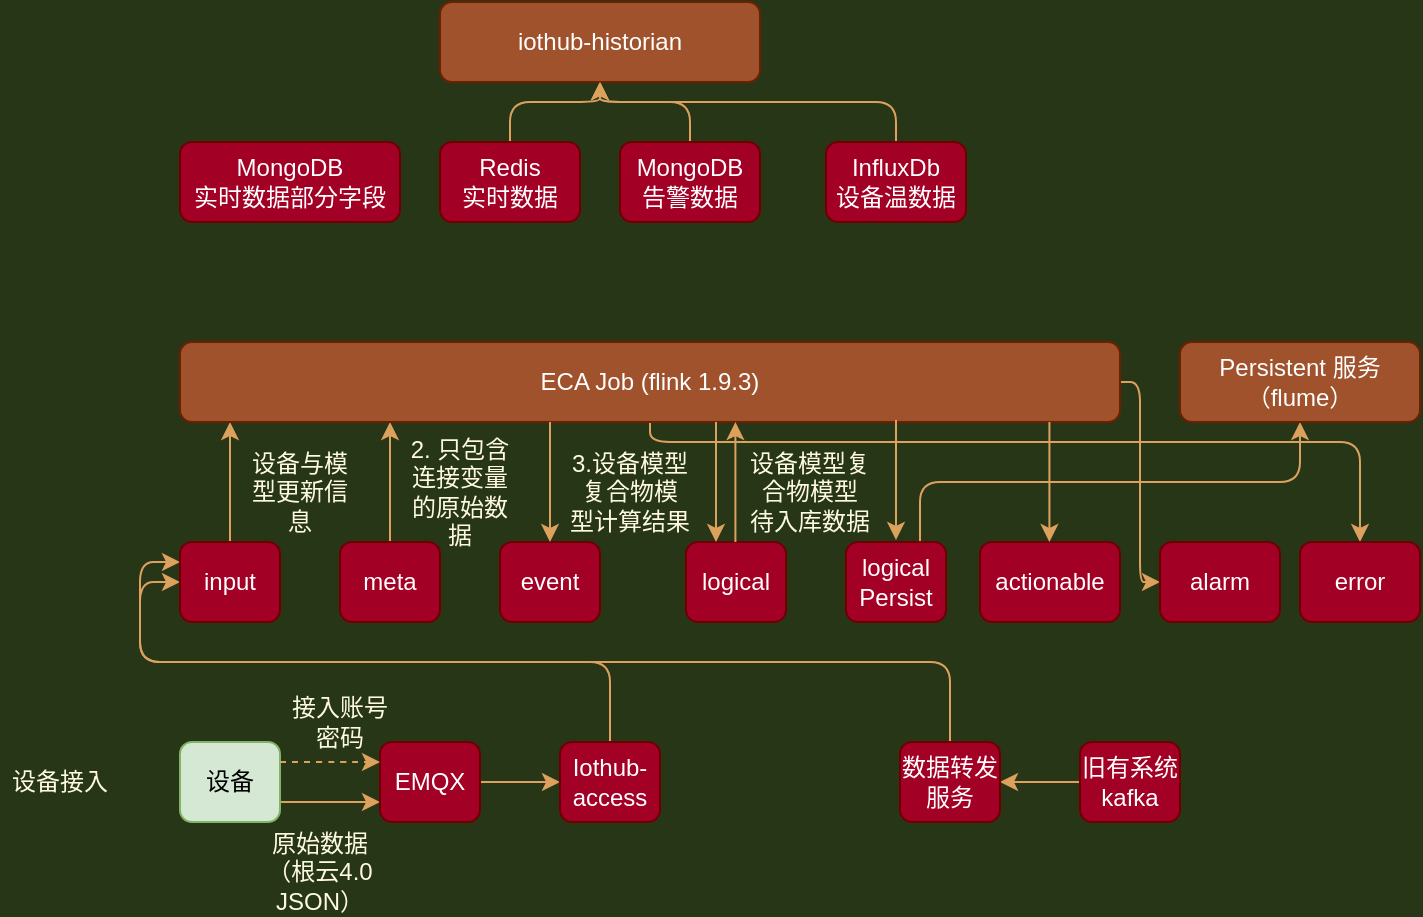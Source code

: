 <mxfile version="15.9.4" type="github">
  <diagram id="C5RBs43oDa-KdzZeNtuy" name="Page-1">
    <mxGraphModel dx="782" dy="492" grid="1" gridSize="10" guides="1" tooltips="1" connect="1" arrows="1" fold="1" page="1" pageScale="1" pageWidth="827" pageHeight="1169" background="#283618" math="0" shadow="0">
      <root>
        <mxCell id="WIyWlLk6GJQsqaUBKTNV-0" />
        <mxCell id="WIyWlLk6GJQsqaUBKTNV-1" parent="WIyWlLk6GJQsqaUBKTNV-0" />
        <mxCell id="RFZWcq1JmblGPQvrDvfW-0" value="" style="edgeStyle=orthogonalEdgeStyle;curved=0;rounded=1;sketch=0;orthogonalLoop=1;jettySize=auto;html=1;fontColor=#FEFAE0;strokeColor=#DDA15E;fillColor=#BC6C25;" edge="1" parent="WIyWlLk6GJQsqaUBKTNV-1" source="RFZWcq1JmblGPQvrDvfW-1" target="RFZWcq1JmblGPQvrDvfW-4">
          <mxGeometry relative="1" as="geometry">
            <Array as="points">
              <mxPoint x="380" y="410" />
              <mxPoint x="380" y="410" />
            </Array>
          </mxGeometry>
        </mxCell>
        <mxCell id="RFZWcq1JmblGPQvrDvfW-1" value="设备" style="rounded=1;whiteSpace=wrap;html=1;fontSize=12;glass=0;strokeWidth=1;shadow=0;fillColor=#d5e8d4;strokeColor=#82b366;" vertex="1" parent="WIyWlLk6GJQsqaUBKTNV-1">
          <mxGeometry x="300" y="380" width="50" height="40" as="geometry" />
        </mxCell>
        <mxCell id="RFZWcq1JmblGPQvrDvfW-2" value="设备接入" style="text;html=1;strokeColor=none;fillColor=none;align=center;verticalAlign=middle;whiteSpace=wrap;rounded=0;sketch=0;fontColor=#FEFAE0;" vertex="1" parent="WIyWlLk6GJQsqaUBKTNV-1">
          <mxGeometry x="210" y="385" width="60" height="30" as="geometry" />
        </mxCell>
        <mxCell id="RFZWcq1JmblGPQvrDvfW-3" value="" style="edgeStyle=orthogonalEdgeStyle;curved=0;rounded=1;sketch=0;orthogonalLoop=1;jettySize=auto;html=1;fontColor=#FEFAE0;strokeColor=#DDA15E;fillColor=#BC6C25;" edge="1" parent="WIyWlLk6GJQsqaUBKTNV-1" source="RFZWcq1JmblGPQvrDvfW-4" target="RFZWcq1JmblGPQvrDvfW-9">
          <mxGeometry relative="1" as="geometry" />
        </mxCell>
        <mxCell id="RFZWcq1JmblGPQvrDvfW-4" value="EMQX" style="rounded=1;whiteSpace=wrap;html=1;fontSize=12;glass=0;strokeWidth=1;shadow=0;fillColor=#a20025;strokeColor=#6F0000;fontColor=#ffffff;" vertex="1" parent="WIyWlLk6GJQsqaUBKTNV-1">
          <mxGeometry x="400" y="380" width="50" height="40" as="geometry" />
        </mxCell>
        <mxCell id="RFZWcq1JmblGPQvrDvfW-5" value="" style="edgeStyle=orthogonalEdgeStyle;curved=0;rounded=1;sketch=0;orthogonalLoop=1;jettySize=auto;html=1;fontColor=#FEFAE0;strokeColor=#DDA15E;fillColor=#BC6C25;dashed=1;" edge="1" parent="WIyWlLk6GJQsqaUBKTNV-1">
          <mxGeometry relative="1" as="geometry">
            <mxPoint x="350" y="390" as="sourcePoint" />
            <mxPoint x="400" y="390" as="targetPoint" />
            <Array as="points">
              <mxPoint x="380" y="390" />
              <mxPoint x="380" y="390" />
            </Array>
          </mxGeometry>
        </mxCell>
        <mxCell id="RFZWcq1JmblGPQvrDvfW-6" value="接入账号密码" style="text;html=1;strokeColor=none;fillColor=none;align=center;verticalAlign=middle;whiteSpace=wrap;rounded=0;sketch=0;fontColor=#FEFAE0;" vertex="1" parent="WIyWlLk6GJQsqaUBKTNV-1">
          <mxGeometry x="350" y="355" width="60" height="30" as="geometry" />
        </mxCell>
        <mxCell id="RFZWcq1JmblGPQvrDvfW-7" value="原始数据（根云4.0 JSON）" style="text;html=1;strokeColor=none;fillColor=none;align=center;verticalAlign=middle;whiteSpace=wrap;rounded=0;sketch=0;fontColor=#FEFAE0;" vertex="1" parent="WIyWlLk6GJQsqaUBKTNV-1">
          <mxGeometry x="340" y="430" width="60" height="30" as="geometry" />
        </mxCell>
        <mxCell id="RFZWcq1JmblGPQvrDvfW-8" style="edgeStyle=orthogonalEdgeStyle;curved=0;rounded=1;sketch=0;orthogonalLoop=1;jettySize=auto;html=1;entryX=0;entryY=0.25;entryDx=0;entryDy=0;fontColor=#FEFAE0;strokeColor=#DDA15E;fillColor=#BC6C25;" edge="1" parent="WIyWlLk6GJQsqaUBKTNV-1" source="RFZWcq1JmblGPQvrDvfW-9" target="RFZWcq1JmblGPQvrDvfW-15">
          <mxGeometry relative="1" as="geometry">
            <Array as="points">
              <mxPoint x="515" y="340" />
              <mxPoint x="280" y="340" />
              <mxPoint x="280" y="290" />
            </Array>
          </mxGeometry>
        </mxCell>
        <mxCell id="RFZWcq1JmblGPQvrDvfW-9" value="Iothub-access" style="rounded=1;whiteSpace=wrap;html=1;fontSize=12;glass=0;strokeWidth=1;shadow=0;fillColor=#a20025;strokeColor=#6F0000;fontColor=#ffffff;" vertex="1" parent="WIyWlLk6GJQsqaUBKTNV-1">
          <mxGeometry x="490" y="380" width="50" height="40" as="geometry" />
        </mxCell>
        <mxCell id="RFZWcq1JmblGPQvrDvfW-10" value="" style="edgeStyle=orthogonalEdgeStyle;curved=0;rounded=1;sketch=0;orthogonalLoop=1;jettySize=auto;html=1;fontColor=#FEFAE0;strokeColor=#DDA15E;fillColor=#BC6C25;" edge="1" parent="WIyWlLk6GJQsqaUBKTNV-1" source="RFZWcq1JmblGPQvrDvfW-11" target="RFZWcq1JmblGPQvrDvfW-13">
          <mxGeometry relative="1" as="geometry" />
        </mxCell>
        <mxCell id="RFZWcq1JmblGPQvrDvfW-11" value="旧有系统kafka" style="rounded=1;whiteSpace=wrap;html=1;fontSize=12;glass=0;strokeWidth=1;shadow=0;fillColor=#a20025;strokeColor=#6F0000;fontColor=#ffffff;" vertex="1" parent="WIyWlLk6GJQsqaUBKTNV-1">
          <mxGeometry x="750" y="380" width="50" height="40" as="geometry" />
        </mxCell>
        <mxCell id="RFZWcq1JmblGPQvrDvfW-12" style="edgeStyle=orthogonalEdgeStyle;curved=0;rounded=1;sketch=0;orthogonalLoop=1;jettySize=auto;html=1;entryX=0;entryY=0.5;entryDx=0;entryDy=0;fontColor=#FEFAE0;strokeColor=#DDA15E;fillColor=#BC6C25;" edge="1" parent="WIyWlLk6GJQsqaUBKTNV-1" source="RFZWcq1JmblGPQvrDvfW-13" target="RFZWcq1JmblGPQvrDvfW-15">
          <mxGeometry relative="1" as="geometry">
            <Array as="points">
              <mxPoint x="685" y="340" />
              <mxPoint x="280" y="340" />
              <mxPoint x="280" y="300" />
            </Array>
          </mxGeometry>
        </mxCell>
        <mxCell id="RFZWcq1JmblGPQvrDvfW-13" value="数据转发服务" style="rounded=1;whiteSpace=wrap;html=1;fontSize=12;glass=0;strokeWidth=1;shadow=0;fillColor=#a20025;strokeColor=#6F0000;fontColor=#ffffff;" vertex="1" parent="WIyWlLk6GJQsqaUBKTNV-1">
          <mxGeometry x="660" y="380" width="50" height="40" as="geometry" />
        </mxCell>
        <mxCell id="RFZWcq1JmblGPQvrDvfW-14" value="" style="edgeStyle=orthogonalEdgeStyle;curved=0;rounded=1;sketch=0;orthogonalLoop=1;jettySize=auto;html=1;fontColor=#FEFAE0;strokeColor=#DDA15E;fillColor=#BC6C25;" edge="1" parent="WIyWlLk6GJQsqaUBKTNV-1" source="RFZWcq1JmblGPQvrDvfW-15" target="RFZWcq1JmblGPQvrDvfW-25">
          <mxGeometry relative="1" as="geometry">
            <Array as="points">
              <mxPoint x="325" y="230" />
              <mxPoint x="325" y="230" />
            </Array>
          </mxGeometry>
        </mxCell>
        <mxCell id="RFZWcq1JmblGPQvrDvfW-15" value="input" style="rounded=1;whiteSpace=wrap;html=1;fontSize=12;glass=0;strokeWidth=1;shadow=0;fillColor=#a20025;strokeColor=#6F0000;fontColor=#ffffff;" vertex="1" parent="WIyWlLk6GJQsqaUBKTNV-1">
          <mxGeometry x="300" y="280" width="50" height="40" as="geometry" />
        </mxCell>
        <mxCell id="RFZWcq1JmblGPQvrDvfW-16" value="" style="edgeStyle=orthogonalEdgeStyle;curved=0;rounded=1;sketch=0;orthogonalLoop=1;jettySize=auto;html=1;fontColor=#FEFAE0;strokeColor=#DDA15E;fillColor=#BC6C25;" edge="1" parent="WIyWlLk6GJQsqaUBKTNV-1" source="RFZWcq1JmblGPQvrDvfW-17" target="RFZWcq1JmblGPQvrDvfW-25">
          <mxGeometry relative="1" as="geometry">
            <Array as="points">
              <mxPoint x="405" y="230" />
              <mxPoint x="405" y="230" />
            </Array>
          </mxGeometry>
        </mxCell>
        <mxCell id="RFZWcq1JmblGPQvrDvfW-17" value="meta" style="rounded=1;whiteSpace=wrap;html=1;fontSize=12;glass=0;strokeWidth=1;shadow=0;fillColor=#a20025;strokeColor=#6F0000;fontColor=#ffffff;" vertex="1" parent="WIyWlLk6GJQsqaUBKTNV-1">
          <mxGeometry x="380" y="280" width="50" height="40" as="geometry" />
        </mxCell>
        <mxCell id="RFZWcq1JmblGPQvrDvfW-18" value="event" style="rounded=1;whiteSpace=wrap;html=1;fontSize=12;glass=0;strokeWidth=1;shadow=0;fillColor=#a20025;strokeColor=#6F0000;fontColor=#ffffff;" vertex="1" parent="WIyWlLk6GJQsqaUBKTNV-1">
          <mxGeometry x="460" y="280" width="50" height="40" as="geometry" />
        </mxCell>
        <mxCell id="RFZWcq1JmblGPQvrDvfW-19" value="logical" style="rounded=1;whiteSpace=wrap;html=1;fontSize=12;glass=0;strokeWidth=1;shadow=0;fillColor=#a20025;strokeColor=#6F0000;fontColor=#ffffff;" vertex="1" parent="WIyWlLk6GJQsqaUBKTNV-1">
          <mxGeometry x="553" y="280" width="50" height="40" as="geometry" />
        </mxCell>
        <mxCell id="RFZWcq1JmblGPQvrDvfW-20" style="edgeStyle=orthogonalEdgeStyle;rounded=1;sketch=0;orthogonalLoop=1;jettySize=auto;html=1;entryX=0.5;entryY=1;entryDx=0;entryDy=0;fontColor=#FEFAE0;strokeColor=#DDA15E;fillColor=#BC6C25;" edge="1" parent="WIyWlLk6GJQsqaUBKTNV-1" source="RFZWcq1JmblGPQvrDvfW-21" target="RFZWcq1JmblGPQvrDvfW-26">
          <mxGeometry relative="1" as="geometry">
            <Array as="points">
              <mxPoint x="670" y="250" />
              <mxPoint x="860" y="250" />
            </Array>
          </mxGeometry>
        </mxCell>
        <mxCell id="RFZWcq1JmblGPQvrDvfW-21" value="logical Persist" style="rounded=1;whiteSpace=wrap;html=1;fontSize=12;glass=0;strokeWidth=1;shadow=0;fillColor=#a20025;strokeColor=#6F0000;fontColor=#ffffff;" vertex="1" parent="WIyWlLk6GJQsqaUBKTNV-1">
          <mxGeometry x="633" y="280" width="50" height="40" as="geometry" />
        </mxCell>
        <mxCell id="RFZWcq1JmblGPQvrDvfW-22" value="actionable" style="rounded=1;whiteSpace=wrap;html=1;fontSize=12;glass=0;strokeWidth=1;shadow=0;fillColor=#a20025;strokeColor=#6F0000;fontColor=#ffffff;" vertex="1" parent="WIyWlLk6GJQsqaUBKTNV-1">
          <mxGeometry x="700" y="280" width="70" height="40" as="geometry" />
        </mxCell>
        <mxCell id="RFZWcq1JmblGPQvrDvfW-23" style="edgeStyle=orthogonalEdgeStyle;sketch=0;orthogonalLoop=1;jettySize=auto;html=1;entryX=0;entryY=0.5;entryDx=0;entryDy=0;fontColor=#FEFAE0;strokeColor=#DDA15E;fillColor=#BC6C25;rounded=1;" edge="1" parent="WIyWlLk6GJQsqaUBKTNV-1" source="RFZWcq1JmblGPQvrDvfW-25" target="RFZWcq1JmblGPQvrDvfW-36">
          <mxGeometry relative="1" as="geometry">
            <Array as="points">
              <mxPoint x="780" y="200" />
              <mxPoint x="780" y="300" />
            </Array>
          </mxGeometry>
        </mxCell>
        <mxCell id="RFZWcq1JmblGPQvrDvfW-24" style="edgeStyle=orthogonalEdgeStyle;rounded=1;sketch=0;orthogonalLoop=1;jettySize=auto;html=1;entryX=0.5;entryY=0;entryDx=0;entryDy=0;fontColor=#FEFAE0;strokeColor=#DDA15E;fillColor=#BC6C25;" edge="1" parent="WIyWlLk6GJQsqaUBKTNV-1" source="RFZWcq1JmblGPQvrDvfW-25" target="RFZWcq1JmblGPQvrDvfW-37">
          <mxGeometry relative="1" as="geometry">
            <Array as="points">
              <mxPoint x="535" y="230" />
              <mxPoint x="890" y="230" />
            </Array>
          </mxGeometry>
        </mxCell>
        <mxCell id="RFZWcq1JmblGPQvrDvfW-25" value="ECA Job (flink 1.9.3)" style="rounded=1;whiteSpace=wrap;html=1;fontSize=12;glass=0;strokeWidth=1;shadow=0;fillColor=#a0522d;strokeColor=#6D1F00;fontColor=#ffffff;" vertex="1" parent="WIyWlLk6GJQsqaUBKTNV-1">
          <mxGeometry x="300" y="180" width="470" height="40" as="geometry" />
        </mxCell>
        <mxCell id="RFZWcq1JmblGPQvrDvfW-26" value="Persistent 服务（flume）" style="rounded=1;whiteSpace=wrap;html=1;fontSize=12;glass=0;strokeWidth=1;shadow=0;fillColor=#a0522d;strokeColor=#6D1F00;fontColor=#ffffff;" vertex="1" parent="WIyWlLk6GJQsqaUBKTNV-1">
          <mxGeometry x="800" y="180" width="120" height="40" as="geometry" />
        </mxCell>
        <mxCell id="RFZWcq1JmblGPQvrDvfW-27" value="设备与模型更新信息" style="text;html=1;strokeColor=none;fillColor=none;align=center;verticalAlign=middle;whiteSpace=wrap;rounded=0;sketch=0;fontColor=#FEFAE0;" vertex="1" parent="WIyWlLk6GJQsqaUBKTNV-1">
          <mxGeometry x="330" y="240" width="60" height="30" as="geometry" />
        </mxCell>
        <mxCell id="RFZWcq1JmblGPQvrDvfW-28" value="2. 只包含连接变量的原始数据" style="text;html=1;strokeColor=none;fillColor=none;align=center;verticalAlign=middle;whiteSpace=wrap;rounded=0;sketch=0;fontColor=#FEFAE0;" vertex="1" parent="WIyWlLk6GJQsqaUBKTNV-1">
          <mxGeometry x="410" y="240" width="60" height="30" as="geometry" />
        </mxCell>
        <mxCell id="RFZWcq1JmblGPQvrDvfW-29" value="" style="edgeStyle=orthogonalEdgeStyle;curved=0;rounded=1;sketch=0;orthogonalLoop=1;jettySize=auto;html=1;fontColor=#FEFAE0;strokeColor=#DDA15E;fillColor=#BC6C25;entryX=0.5;entryY=0;entryDx=0;entryDy=0;" edge="1" parent="WIyWlLk6GJQsqaUBKTNV-1" target="RFZWcq1JmblGPQvrDvfW-18">
          <mxGeometry relative="1" as="geometry">
            <mxPoint x="485" y="220" as="sourcePoint" />
            <mxPoint x="530" y="250" as="targetPoint" />
            <Array as="points">
              <mxPoint x="485" y="220" />
            </Array>
          </mxGeometry>
        </mxCell>
        <mxCell id="RFZWcq1JmblGPQvrDvfW-30" value="3.设备模型复合物模&lt;br&gt;型计算结果" style="text;html=1;strokeColor=none;fillColor=none;align=center;verticalAlign=middle;whiteSpace=wrap;rounded=0;sketch=0;fontColor=#FEFAE0;" vertex="1" parent="WIyWlLk6GJQsqaUBKTNV-1">
          <mxGeometry x="490" y="240" width="70" height="30" as="geometry" />
        </mxCell>
        <mxCell id="RFZWcq1JmblGPQvrDvfW-31" value="" style="edgeStyle=orthogonalEdgeStyle;curved=0;rounded=1;sketch=0;orthogonalLoop=1;jettySize=auto;html=1;fontColor=#FEFAE0;strokeColor=#DDA15E;fillColor=#BC6C25;" edge="1" parent="WIyWlLk6GJQsqaUBKTNV-1">
          <mxGeometry relative="1" as="geometry">
            <mxPoint x="577.71" y="280" as="sourcePoint" />
            <mxPoint x="577.71" y="220" as="targetPoint" />
            <Array as="points">
              <mxPoint x="577.71" y="230" />
              <mxPoint x="577.71" y="230" />
            </Array>
          </mxGeometry>
        </mxCell>
        <mxCell id="RFZWcq1JmblGPQvrDvfW-32" value="" style="edgeStyle=orthogonalEdgeStyle;curved=0;rounded=1;sketch=0;orthogonalLoop=1;jettySize=auto;html=1;fontColor=#FEFAE0;strokeColor=#DDA15E;fillColor=#BC6C25;entryX=0.5;entryY=0;entryDx=0;entryDy=0;" edge="1" parent="WIyWlLk6GJQsqaUBKTNV-1">
          <mxGeometry relative="1" as="geometry">
            <mxPoint x="568" y="220" as="sourcePoint" />
            <mxPoint x="568" y="280" as="targetPoint" />
            <Array as="points">
              <mxPoint x="568" y="220" />
            </Array>
          </mxGeometry>
        </mxCell>
        <mxCell id="RFZWcq1JmblGPQvrDvfW-33" value="设备模型复合物模型&lt;br&gt;待入库数据" style="text;html=1;strokeColor=none;fillColor=none;align=center;verticalAlign=middle;whiteSpace=wrap;rounded=0;sketch=0;fontColor=#FEFAE0;" vertex="1" parent="WIyWlLk6GJQsqaUBKTNV-1">
          <mxGeometry x="580" y="240" width="70" height="30" as="geometry" />
        </mxCell>
        <mxCell id="RFZWcq1JmblGPQvrDvfW-34" value="" style="edgeStyle=orthogonalEdgeStyle;curved=0;rounded=1;sketch=0;orthogonalLoop=1;jettySize=auto;html=1;fontColor=#FEFAE0;strokeColor=#DDA15E;fillColor=#BC6C25;entryX=0.5;entryY=0;entryDx=0;entryDy=0;" edge="1" parent="WIyWlLk6GJQsqaUBKTNV-1">
          <mxGeometry relative="1" as="geometry">
            <mxPoint x="658" y="219" as="sourcePoint" />
            <mxPoint x="658" y="279" as="targetPoint" />
            <Array as="points">
              <mxPoint x="658" y="219" />
            </Array>
          </mxGeometry>
        </mxCell>
        <mxCell id="RFZWcq1JmblGPQvrDvfW-35" value="" style="edgeStyle=orthogonalEdgeStyle;curved=0;rounded=1;sketch=0;orthogonalLoop=1;jettySize=auto;html=1;fontColor=#FEFAE0;strokeColor=#DDA15E;fillColor=#BC6C25;entryX=0.5;entryY=0;entryDx=0;entryDy=0;" edge="1" parent="WIyWlLk6GJQsqaUBKTNV-1">
          <mxGeometry relative="1" as="geometry">
            <mxPoint x="734.71" y="220" as="sourcePoint" />
            <mxPoint x="734.71" y="280" as="targetPoint" />
            <Array as="points">
              <mxPoint x="734.71" y="220" />
            </Array>
          </mxGeometry>
        </mxCell>
        <mxCell id="RFZWcq1JmblGPQvrDvfW-36" value="alarm" style="rounded=1;whiteSpace=wrap;html=1;fontSize=12;glass=0;strokeWidth=1;shadow=0;fillColor=#a20025;strokeColor=#6F0000;fontColor=#ffffff;" vertex="1" parent="WIyWlLk6GJQsqaUBKTNV-1">
          <mxGeometry x="790" y="280" width="60" height="40" as="geometry" />
        </mxCell>
        <mxCell id="RFZWcq1JmblGPQvrDvfW-37" value="error" style="rounded=1;whiteSpace=wrap;html=1;fontSize=12;glass=0;strokeWidth=1;shadow=0;fillColor=#a20025;strokeColor=#6F0000;fontColor=#ffffff;" vertex="1" parent="WIyWlLk6GJQsqaUBKTNV-1">
          <mxGeometry x="860" y="280" width="60" height="40" as="geometry" />
        </mxCell>
        <mxCell id="RFZWcq1JmblGPQvrDvfW-38" value="MongoDB&lt;br&gt;实时数据部分字段" style="rounded=1;whiteSpace=wrap;html=1;fontSize=12;glass=0;strokeWidth=1;shadow=0;fillColor=#a20025;strokeColor=#6F0000;fontColor=#ffffff;" vertex="1" parent="WIyWlLk6GJQsqaUBKTNV-1">
          <mxGeometry x="300" y="80" width="110" height="40" as="geometry" />
        </mxCell>
        <mxCell id="RFZWcq1JmblGPQvrDvfW-39" value="" style="edgeStyle=orthogonalEdgeStyle;rounded=1;sketch=0;orthogonalLoop=1;jettySize=auto;html=1;fontColor=#FEFAE0;strokeColor=#DDA15E;fillColor=#BC6C25;" edge="1" parent="WIyWlLk6GJQsqaUBKTNV-1" source="RFZWcq1JmblGPQvrDvfW-40" target="RFZWcq1JmblGPQvrDvfW-43">
          <mxGeometry relative="1" as="geometry" />
        </mxCell>
        <mxCell id="RFZWcq1JmblGPQvrDvfW-40" value="Redis&lt;br&gt;实时数据" style="rounded=1;whiteSpace=wrap;html=1;fontSize=12;glass=0;strokeWidth=1;shadow=0;fillColor=#a20025;strokeColor=#6F0000;fontColor=#ffffff;" vertex="1" parent="WIyWlLk6GJQsqaUBKTNV-1">
          <mxGeometry x="430" y="80" width="70" height="40" as="geometry" />
        </mxCell>
        <mxCell id="RFZWcq1JmblGPQvrDvfW-41" value="" style="edgeStyle=orthogonalEdgeStyle;rounded=1;sketch=0;orthogonalLoop=1;jettySize=auto;html=1;fontColor=#FEFAE0;strokeColor=#DDA15E;fillColor=#BC6C25;" edge="1" parent="WIyWlLk6GJQsqaUBKTNV-1" source="RFZWcq1JmblGPQvrDvfW-42" target="RFZWcq1JmblGPQvrDvfW-43">
          <mxGeometry relative="1" as="geometry" />
        </mxCell>
        <mxCell id="RFZWcq1JmblGPQvrDvfW-42" value="MongoDB&lt;br&gt;告警数据" style="rounded=1;whiteSpace=wrap;html=1;fontSize=12;glass=0;strokeWidth=1;shadow=0;fillColor=#a20025;strokeColor=#6F0000;fontColor=#ffffff;" vertex="1" parent="WIyWlLk6GJQsqaUBKTNV-1">
          <mxGeometry x="520" y="80" width="70" height="40" as="geometry" />
        </mxCell>
        <mxCell id="RFZWcq1JmblGPQvrDvfW-43" value="iothub-historian" style="rounded=1;whiteSpace=wrap;html=1;fontSize=12;glass=0;strokeWidth=1;shadow=0;fillColor=#a0522d;strokeColor=#6D1F00;fontColor=#ffffff;" vertex="1" parent="WIyWlLk6GJQsqaUBKTNV-1">
          <mxGeometry x="430" y="10" width="160" height="40" as="geometry" />
        </mxCell>
        <mxCell id="RFZWcq1JmblGPQvrDvfW-44" style="edgeStyle=orthogonalEdgeStyle;rounded=1;sketch=0;orthogonalLoop=1;jettySize=auto;html=1;entryX=0.5;entryY=1;entryDx=0;entryDy=0;fontColor=#FEFAE0;strokeColor=#DDA15E;fillColor=#BC6C25;" edge="1" parent="WIyWlLk6GJQsqaUBKTNV-1" source="RFZWcq1JmblGPQvrDvfW-45" target="RFZWcq1JmblGPQvrDvfW-43">
          <mxGeometry relative="1" as="geometry">
            <Array as="points">
              <mxPoint x="658" y="60" />
              <mxPoint x="510" y="60" />
            </Array>
          </mxGeometry>
        </mxCell>
        <mxCell id="RFZWcq1JmblGPQvrDvfW-45" value="InfluxDb&lt;br&gt;设备温数据" style="rounded=1;whiteSpace=wrap;html=1;fontSize=12;glass=0;strokeWidth=1;shadow=0;fillColor=#a20025;strokeColor=#6F0000;fontColor=#ffffff;" vertex="1" parent="WIyWlLk6GJQsqaUBKTNV-1">
          <mxGeometry x="623" y="80" width="70" height="40" as="geometry" />
        </mxCell>
      </root>
    </mxGraphModel>
  </diagram>
</mxfile>
